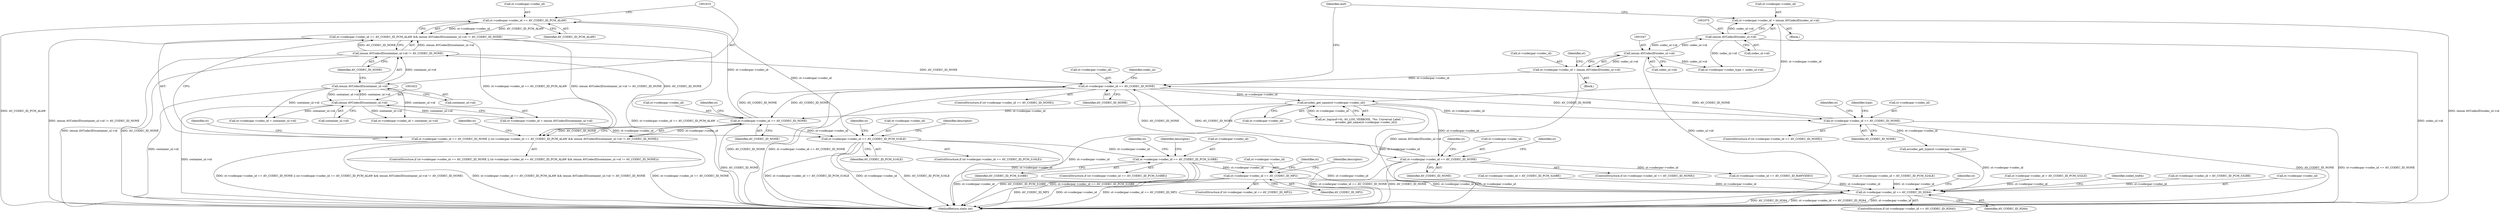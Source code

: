 digraph "0_FFmpeg_bab0716c7f4793ec42e05a5aa7e80d82a0dd4e75@pointer" {
"1001601" [label="(Call,st->codecpar->codec_id == AV_CODEC_ID_PCM_ALAW)"];
"1001593" [label="(Call,st->codecpar->codec_id == AV_CODEC_ID_NONE)"];
"1001085" [label="(Call,avcodec_get_name(st->codecpar->codec_id))"];
"1001068" [label="(Call,st->codecpar->codec_id = (enum AVCodecID)codec_ul->id)"];
"1001074" [label="(Call,(enum AVCodecID)codec_ul->id)"];
"1001046" [label="(Call,(enum AVCodecID)codec_ul->id)"];
"1001052" [label="(Call,st->codecpar->codec_id == AV_CODEC_ID_NONE)"];
"1001040" [label="(Call,st->codecpar->codec_id = (enum AVCodecID)codec_ul->id)"];
"1001207" [label="(Call,st->codecpar->codec_id == AV_CODEC_ID_NONE)"];
"1001608" [label="(Call,(enum AVCodecID)container_ul->id != AV_CODEC_ID_NONE)"];
"1001609" [label="(Call,(enum AVCodecID)container_ul->id)"];
"1001621" [label="(Call,(enum AVCodecID)container_ul->id)"];
"1001847" [label="(Call,st->codecpar->codec_id == AV_CODEC_ID_NONE)"];
"1001600" [label="(Call,st->codecpar->codec_id == AV_CODEC_ID_PCM_ALAW && (enum AVCodecID)container_ul->id != AV_CODEC_ID_NONE)"];
"1001592" [label="(Call,st->codecpar->codec_id == AV_CODEC_ID_NONE || (st->codecpar->codec_id == AV_CODEC_ID_PCM_ALAW && (enum AVCodecID)container_ul->id != AV_CODEC_ID_NONE))"];
"1001731" [label="(Call,st->codecpar->codec_id == AV_CODEC_ID_PCM_S16LE)"];
"1001774" [label="(Call,st->codecpar->codec_id == AV_CODEC_ID_PCM_S16BE)"];
"1001817" [label="(Call,st->codecpar->codec_id == AV_CODEC_ID_MP2)"];
"1001925" [label="(Call,st->codecpar->codec_id == AV_CODEC_ID_H264)"];
"1001865" [label="(Call,avcodec_get_type(st->codecpar->codec_id))"];
"1001818" [label="(Call,st->codecpar->codec_id)"];
"1001601" [label="(Call,st->codecpar->codec_id == AV_CODEC_ID_PCM_ALAW)"];
"1001053" [label="(Call,st->codecpar->codec_id)"];
"1001055" [label="(Identifier,st)"];
"1001924" [label="(ControlStructure,if (st->codecpar->codec_id == AV_CODEC_ID_H264))"];
"1001046" [label="(Call,(enum AVCodecID)codec_ul->id)"];
"1001931" [label="(Identifier,AV_CODEC_ID_H264)"];
"1001614" [label="(Identifier,AV_CODEC_ID_NONE)"];
"1001594" [label="(Call,st->codecpar->codec_id)"];
"1000226" [label="(Block,)"];
"1001751" [label="(Call,st->codecpar->codec_id = AV_CODEC_ID_PCM_S24LE)"];
"1001629" [label="(Identifier,st)"];
"1001226" [label="(Identifier,st)"];
"1001968" [label="(Identifier,st)"];
"1001623" [label="(Call,container_ul->id)"];
"1001076" [label="(Call,codec_ul->id)"];
"1001857" [label="(Identifier,st)"];
"1001615" [label="(Call,st->codecpar->codec_id = (enum AVCodecID)container_ul->id)"];
"1001618" [label="(Identifier,st)"];
"1001765" [label="(Call,st->codecpar->codec_id = AV_CODEC_ID_PCM_S32LE)"];
"1001774" [label="(Call,st->codecpar->codec_id == AV_CODEC_ID_PCM_S16BE)"];
"1001602" [label="(Call,st->codecpar->codec_id)"];
"1001846" [label="(ControlStructure,if (st->codecpar->codec_id == AV_CODEC_ID_NONE))"];
"1001853" [label="(Identifier,AV_CODEC_ID_NONE)"];
"1001743" [label="(Identifier,descriptor)"];
"1001079" [label="(Call,av_log(mxf->fc, AV_LOG_VERBOSE, \"%s: Universal Label: \",\n               avcodec_get_name(st->codecpar->codec_id)))"];
"1001207" [label="(Call,st->codecpar->codec_id == AV_CODEC_ID_NONE)"];
"1001935" [label="(Identifier,coded_width)"];
"1001864" [label="(Identifier,type)"];
"1001773" [label="(ControlStructure,if (st->codecpar->codec_id == AV_CODEC_ID_PCM_S16BE))"];
"1001052" [label="(Call,st->codecpar->codec_id == AV_CODEC_ID_NONE)"];
"1001827" [label="(Identifier,st)"];
"1001208" [label="(Call,st->codecpar->codec_id)"];
"1001604" [label="(Identifier,st)"];
"1001989" [label="(MethodReturn,static int)"];
"1001051" [label="(ControlStructure,if (st->codecpar->codec_id == AV_CODEC_ID_NONE))"];
"1001213" [label="(Identifier,AV_CODEC_ID_NONE)"];
"1001816" [label="(ControlStructure,if (st->codecpar->codec_id == AV_CODEC_ID_MP2))"];
"1001820" [label="(Identifier,st)"];
"1001041" [label="(Call,st->codecpar->codec_id)"];
"1001731" [label="(Call,st->codecpar->codec_id == AV_CODEC_ID_PCM_S16LE)"];
"1001206" [label="(ControlStructure,if (st->codecpar->codec_id == AV_CODEC_ID_NONE))"];
"1001048" [label="(Call,codec_ul->id)"];
"1001786" [label="(Identifier,descriptor)"];
"1001854" [label="(Call,st->codecpar->codec_id = container_ul->id)"];
"1001059" [label="(Block,)"];
"1001847" [label="(Call,st->codecpar->codec_id == AV_CODEC_ID_NONE)"];
"1001081" [label="(Identifier,mxf)"];
"1001780" [label="(Identifier,AV_CODEC_ID_PCM_S16BE)"];
"1001593" [label="(Call,st->codecpar->codec_id == AV_CODEC_ID_NONE)"];
"1001069" [label="(Call,st->codecpar->codec_id)"];
"1001040" [label="(Call,st->codecpar->codec_id = (enum AVCodecID)codec_ul->id)"];
"1001600" [label="(Call,st->codecpar->codec_id == AV_CODEC_ID_PCM_ALAW && (enum AVCodecID)container_ul->id != AV_CODEC_ID_NONE)"];
"1001808" [label="(Call,st->codecpar->codec_id = AV_CODEC_ID_PCM_S32BE)"];
"1001591" [label="(ControlStructure,if (st->codecpar->codec_id == AV_CODEC_ID_NONE || (st->codecpar->codec_id == AV_CODEC_ID_PCM_ALAW && (enum AVCodecID)container_ul->id != AV_CODEC_ID_NONE)))"];
"1001737" [label="(Identifier,AV_CODEC_ID_PCM_S16LE)"];
"1001068" [label="(Call,st->codecpar->codec_id = (enum AVCodecID)codec_ul->id)"];
"1001085" [label="(Call,avcodec_get_name(st->codecpar->codec_id))"];
"1001214" [label="(Call,st->codecpar->codec_id = container_ul->id)"];
"1001592" [label="(Call,st->codecpar->codec_id == AV_CODEC_ID_NONE || (st->codecpar->codec_id == AV_CODEC_ID_PCM_ALAW && (enum AVCodecID)container_ul->id != AV_CODEC_ID_NONE))"];
"1001061" [label="(Identifier,codec_ul)"];
"1001925" [label="(Call,st->codecpar->codec_id == AV_CODEC_ID_H264)"];
"1001777" [label="(Identifier,st)"];
"1000909" [label="(Call,st->codecpar->codec_type = codec_ul->id)"];
"1001732" [label="(Call,st->codecpar->codec_id)"];
"1001217" [label="(Identifier,st)"];
"1001086" [label="(Call,st->codecpar->codec_id)"];
"1001058" [label="(Identifier,AV_CODEC_ID_NONE)"];
"1001074" [label="(Call,(enum AVCodecID)codec_ul->id)"];
"1001898" [label="(Identifier,descriptor)"];
"1001775" [label="(Call,st->codecpar->codec_id)"];
"1001599" [label="(Identifier,AV_CODEC_ID_NONE)"];
"1001926" [label="(Call,st->codecpar->codec_id)"];
"1001730" [label="(ControlStructure,if (st->codecpar->codec_id == AV_CODEC_ID_PCM_S16LE))"];
"1001621" [label="(Call,(enum AVCodecID)container_ul->id)"];
"1001848" [label="(Call,st->codecpar->codec_id)"];
"1001609" [label="(Call,(enum AVCodecID)container_ul->id)"];
"1001823" [label="(Identifier,AV_CODEC_ID_MP2)"];
"1001611" [label="(Call,container_ul->id)"];
"1001608" [label="(Call,(enum AVCodecID)container_ul->id != AV_CODEC_ID_NONE)"];
"1001607" [label="(Identifier,AV_CODEC_ID_PCM_ALAW)"];
"1001794" [label="(Call,st->codecpar->codec_id = AV_CODEC_ID_PCM_S24BE)"];
"1001817" [label="(Call,st->codecpar->codec_id == AV_CODEC_ID_MP2)"];
"1001412" [label="(Call,st->codecpar->codec_id == AV_CODEC_ID_RAWVIDEO)"];
"1001601" -> "1001600"  [label="AST: "];
"1001601" -> "1001607"  [label="CFG: "];
"1001602" -> "1001601"  [label="AST: "];
"1001607" -> "1001601"  [label="AST: "];
"1001610" -> "1001601"  [label="CFG: "];
"1001600" -> "1001601"  [label="CFG: "];
"1001601" -> "1001989"  [label="DDG: AV_CODEC_ID_PCM_ALAW"];
"1001601" -> "1001600"  [label="DDG: st->codecpar->codec_id"];
"1001601" -> "1001600"  [label="DDG: AV_CODEC_ID_PCM_ALAW"];
"1001593" -> "1001601"  [label="DDG: st->codecpar->codec_id"];
"1001601" -> "1001731"  [label="DDG: st->codecpar->codec_id"];
"1001593" -> "1001592"  [label="AST: "];
"1001593" -> "1001599"  [label="CFG: "];
"1001594" -> "1001593"  [label="AST: "];
"1001599" -> "1001593"  [label="AST: "];
"1001604" -> "1001593"  [label="CFG: "];
"1001592" -> "1001593"  [label="CFG: "];
"1001593" -> "1001989"  [label="DDG: AV_CODEC_ID_NONE"];
"1001593" -> "1001052"  [label="DDG: AV_CODEC_ID_NONE"];
"1001593" -> "1001592"  [label="DDG: st->codecpar->codec_id"];
"1001593" -> "1001592"  [label="DDG: AV_CODEC_ID_NONE"];
"1001085" -> "1001593"  [label="DDG: st->codecpar->codec_id"];
"1001052" -> "1001593"  [label="DDG: AV_CODEC_ID_NONE"];
"1001593" -> "1001608"  [label="DDG: AV_CODEC_ID_NONE"];
"1001593" -> "1001731"  [label="DDG: st->codecpar->codec_id"];
"1001085" -> "1001079"  [label="AST: "];
"1001085" -> "1001086"  [label="CFG: "];
"1001086" -> "1001085"  [label="AST: "];
"1001079" -> "1001085"  [label="CFG: "];
"1001085" -> "1001989"  [label="DDG: st->codecpar->codec_id"];
"1001085" -> "1001079"  [label="DDG: st->codecpar->codec_id"];
"1001068" -> "1001085"  [label="DDG: st->codecpar->codec_id"];
"1001052" -> "1001085"  [label="DDG: st->codecpar->codec_id"];
"1001085" -> "1001207"  [label="DDG: st->codecpar->codec_id"];
"1001085" -> "1001847"  [label="DDG: st->codecpar->codec_id"];
"1001085" -> "1001925"  [label="DDG: st->codecpar->codec_id"];
"1001068" -> "1001059"  [label="AST: "];
"1001068" -> "1001074"  [label="CFG: "];
"1001069" -> "1001068"  [label="AST: "];
"1001074" -> "1001068"  [label="AST: "];
"1001081" -> "1001068"  [label="CFG: "];
"1001068" -> "1001989"  [label="DDG: (enum AVCodecID)codec_ul->id"];
"1001074" -> "1001068"  [label="DDG: codec_ul->id"];
"1001074" -> "1001076"  [label="CFG: "];
"1001075" -> "1001074"  [label="AST: "];
"1001076" -> "1001074"  [label="AST: "];
"1001074" -> "1001989"  [label="DDG: codec_ul->id"];
"1001074" -> "1000909"  [label="DDG: codec_ul->id"];
"1001074" -> "1001046"  [label="DDG: codec_ul->id"];
"1001046" -> "1001074"  [label="DDG: codec_ul->id"];
"1001046" -> "1001040"  [label="AST: "];
"1001046" -> "1001048"  [label="CFG: "];
"1001047" -> "1001046"  [label="AST: "];
"1001048" -> "1001046"  [label="AST: "];
"1001040" -> "1001046"  [label="CFG: "];
"1001046" -> "1001989"  [label="DDG: codec_ul->id"];
"1001046" -> "1000909"  [label="DDG: codec_ul->id"];
"1001046" -> "1001040"  [label="DDG: codec_ul->id"];
"1001052" -> "1001051"  [label="AST: "];
"1001052" -> "1001058"  [label="CFG: "];
"1001053" -> "1001052"  [label="AST: "];
"1001058" -> "1001052"  [label="AST: "];
"1001061" -> "1001052"  [label="CFG: "];
"1001081" -> "1001052"  [label="CFG: "];
"1001052" -> "1001989"  [label="DDG: AV_CODEC_ID_NONE"];
"1001052" -> "1001989"  [label="DDG: st->codecpar->codec_id == AV_CODEC_ID_NONE"];
"1001040" -> "1001052"  [label="DDG: st->codecpar->codec_id"];
"1001207" -> "1001052"  [label="DDG: AV_CODEC_ID_NONE"];
"1001608" -> "1001052"  [label="DDG: AV_CODEC_ID_NONE"];
"1001847" -> "1001052"  [label="DDG: AV_CODEC_ID_NONE"];
"1001052" -> "1001207"  [label="DDG: AV_CODEC_ID_NONE"];
"1001052" -> "1001847"  [label="DDG: AV_CODEC_ID_NONE"];
"1001040" -> "1000226"  [label="AST: "];
"1001041" -> "1001040"  [label="AST: "];
"1001055" -> "1001040"  [label="CFG: "];
"1001040" -> "1001989"  [label="DDG: (enum AVCodecID)codec_ul->id"];
"1001207" -> "1001206"  [label="AST: "];
"1001207" -> "1001213"  [label="CFG: "];
"1001208" -> "1001207"  [label="AST: "];
"1001213" -> "1001207"  [label="AST: "];
"1001217" -> "1001207"  [label="CFG: "];
"1001226" -> "1001207"  [label="CFG: "];
"1001207" -> "1001989"  [label="DDG: AV_CODEC_ID_NONE"];
"1001207" -> "1001989"  [label="DDG: st->codecpar->codec_id"];
"1001207" -> "1001989"  [label="DDG: st->codecpar->codec_id == AV_CODEC_ID_NONE"];
"1001207" -> "1001412"  [label="DDG: st->codecpar->codec_id"];
"1001608" -> "1001600"  [label="AST: "];
"1001608" -> "1001614"  [label="CFG: "];
"1001609" -> "1001608"  [label="AST: "];
"1001614" -> "1001608"  [label="AST: "];
"1001600" -> "1001608"  [label="CFG: "];
"1001608" -> "1001989"  [label="DDG: (enum AVCodecID)container_ul->id"];
"1001608" -> "1001989"  [label="DDG: AV_CODEC_ID_NONE"];
"1001608" -> "1001600"  [label="DDG: (enum AVCodecID)container_ul->id"];
"1001608" -> "1001600"  [label="DDG: AV_CODEC_ID_NONE"];
"1001609" -> "1001608"  [label="DDG: container_ul->id"];
"1001609" -> "1001611"  [label="CFG: "];
"1001610" -> "1001609"  [label="AST: "];
"1001611" -> "1001609"  [label="AST: "];
"1001614" -> "1001609"  [label="CFG: "];
"1001609" -> "1001989"  [label="DDG: container_ul->id"];
"1001609" -> "1001214"  [label="DDG: container_ul->id"];
"1001621" -> "1001609"  [label="DDG: container_ul->id"];
"1001609" -> "1001621"  [label="DDG: container_ul->id"];
"1001609" -> "1001854"  [label="DDG: container_ul->id"];
"1001621" -> "1001615"  [label="AST: "];
"1001621" -> "1001623"  [label="CFG: "];
"1001622" -> "1001621"  [label="AST: "];
"1001623" -> "1001621"  [label="AST: "];
"1001615" -> "1001621"  [label="CFG: "];
"1001621" -> "1001989"  [label="DDG: container_ul->id"];
"1001621" -> "1001214"  [label="DDG: container_ul->id"];
"1001621" -> "1001615"  [label="DDG: container_ul->id"];
"1001621" -> "1001854"  [label="DDG: container_ul->id"];
"1001847" -> "1001846"  [label="AST: "];
"1001847" -> "1001853"  [label="CFG: "];
"1001848" -> "1001847"  [label="AST: "];
"1001853" -> "1001847"  [label="AST: "];
"1001857" -> "1001847"  [label="CFG: "];
"1001864" -> "1001847"  [label="CFG: "];
"1001847" -> "1001989"  [label="DDG: st->codecpar->codec_id == AV_CODEC_ID_NONE"];
"1001847" -> "1001989"  [label="DDG: AV_CODEC_ID_NONE"];
"1001847" -> "1001865"  [label="DDG: st->codecpar->codec_id"];
"1001600" -> "1001592"  [label="AST: "];
"1001592" -> "1001600"  [label="CFG: "];
"1001600" -> "1001989"  [label="DDG: (enum AVCodecID)container_ul->id != AV_CODEC_ID_NONE"];
"1001600" -> "1001989"  [label="DDG: st->codecpar->codec_id == AV_CODEC_ID_PCM_ALAW"];
"1001600" -> "1001592"  [label="DDG: st->codecpar->codec_id == AV_CODEC_ID_PCM_ALAW"];
"1001600" -> "1001592"  [label="DDG: (enum AVCodecID)container_ul->id != AV_CODEC_ID_NONE"];
"1001592" -> "1001591"  [label="AST: "];
"1001618" -> "1001592"  [label="CFG: "];
"1001629" -> "1001592"  [label="CFG: "];
"1001592" -> "1001989"  [label="DDG: st->codecpar->codec_id == AV_CODEC_ID_PCM_ALAW && (enum AVCodecID)container_ul->id != AV_CODEC_ID_NONE"];
"1001592" -> "1001989"  [label="DDG: st->codecpar->codec_id == AV_CODEC_ID_NONE"];
"1001592" -> "1001989"  [label="DDG: st->codecpar->codec_id == AV_CODEC_ID_NONE || (st->codecpar->codec_id == AV_CODEC_ID_PCM_ALAW && (enum AVCodecID)container_ul->id != AV_CODEC_ID_NONE)"];
"1001731" -> "1001730"  [label="AST: "];
"1001731" -> "1001737"  [label="CFG: "];
"1001732" -> "1001731"  [label="AST: "];
"1001737" -> "1001731"  [label="AST: "];
"1001743" -> "1001731"  [label="CFG: "];
"1001777" -> "1001731"  [label="CFG: "];
"1001731" -> "1001989"  [label="DDG: st->codecpar->codec_id == AV_CODEC_ID_PCM_S16LE"];
"1001731" -> "1001989"  [label="DDG: st->codecpar->codec_id"];
"1001731" -> "1001989"  [label="DDG: AV_CODEC_ID_PCM_S16LE"];
"1001615" -> "1001731"  [label="DDG: st->codecpar->codec_id"];
"1001731" -> "1001774"  [label="DDG: st->codecpar->codec_id"];
"1001731" -> "1001925"  [label="DDG: st->codecpar->codec_id"];
"1001774" -> "1001773"  [label="AST: "];
"1001774" -> "1001780"  [label="CFG: "];
"1001775" -> "1001774"  [label="AST: "];
"1001780" -> "1001774"  [label="AST: "];
"1001786" -> "1001774"  [label="CFG: "];
"1001820" -> "1001774"  [label="CFG: "];
"1001774" -> "1001989"  [label="DDG: AV_CODEC_ID_PCM_S16BE"];
"1001774" -> "1001989"  [label="DDG: st->codecpar->codec_id == AV_CODEC_ID_PCM_S16BE"];
"1001774" -> "1001989"  [label="DDG: st->codecpar->codec_id"];
"1001774" -> "1001817"  [label="DDG: st->codecpar->codec_id"];
"1001774" -> "1001925"  [label="DDG: st->codecpar->codec_id"];
"1001817" -> "1001816"  [label="AST: "];
"1001817" -> "1001823"  [label="CFG: "];
"1001818" -> "1001817"  [label="AST: "];
"1001823" -> "1001817"  [label="AST: "];
"1001827" -> "1001817"  [label="CFG: "];
"1001898" -> "1001817"  [label="CFG: "];
"1001817" -> "1001989"  [label="DDG: AV_CODEC_ID_MP2"];
"1001817" -> "1001989"  [label="DDG: st->codecpar->codec_id"];
"1001817" -> "1001989"  [label="DDG: st->codecpar->codec_id == AV_CODEC_ID_MP2"];
"1001817" -> "1001925"  [label="DDG: st->codecpar->codec_id"];
"1001925" -> "1001924"  [label="AST: "];
"1001925" -> "1001931"  [label="CFG: "];
"1001926" -> "1001925"  [label="AST: "];
"1001931" -> "1001925"  [label="AST: "];
"1001935" -> "1001925"  [label="CFG: "];
"1001968" -> "1001925"  [label="CFG: "];
"1001925" -> "1001989"  [label="DDG: st->codecpar->codec_id"];
"1001925" -> "1001989"  [label="DDG: AV_CODEC_ID_H264"];
"1001925" -> "1001989"  [label="DDG: st->codecpar->codec_id == AV_CODEC_ID_H264"];
"1001765" -> "1001925"  [label="DDG: st->codecpar->codec_id"];
"1001751" -> "1001925"  [label="DDG: st->codecpar->codec_id"];
"1001808" -> "1001925"  [label="DDG: st->codecpar->codec_id"];
"1001794" -> "1001925"  [label="DDG: st->codecpar->codec_id"];
"1001865" -> "1001925"  [label="DDG: st->codecpar->codec_id"];
"1001412" -> "1001925"  [label="DDG: st->codecpar->codec_id"];
}
